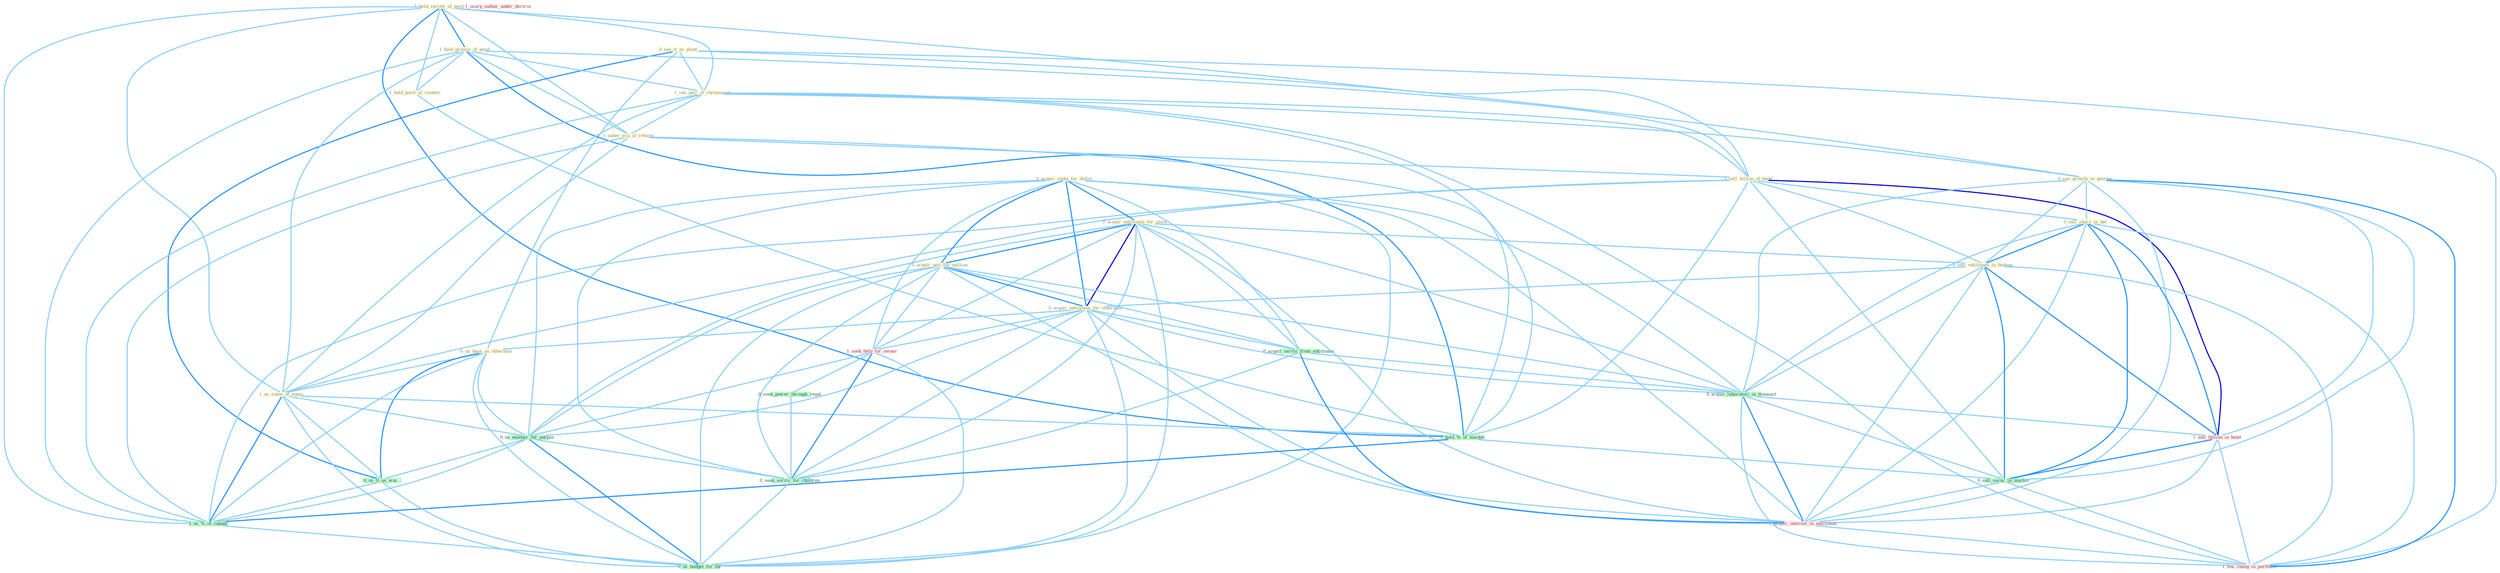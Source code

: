 Graph G{ 
    node
    [shape=polygon,style=filled,width=.5,height=.06,color="#BDFCC9",fixedsize=true,fontsize=4,
    fontcolor="#2f4f4f"];
    {node
    [color="#ffffe0", fontcolor="#8b7d6b"] "1_hold_varieti_of_posit " "0_see_it_as_plant " "1_hold_promis_of_good " "1_see_pair_of_chromosom " "1_usher_era_of_reform " "1_sell_billion_of_bond " "1_hold_posit_at_counter " "0_acquir_stake_for_dollar " "0_see_growth_in_quarter " "0_sell_share_in_bet " "0_acquir_entitynam_for_stock " "0_acquir_unit_for_million " "0_sell_entitynam_in_bodega " "0_acquir_entitynam_for_othernum " "0_us_base_as_othernum " "1_us_some_of_equip "}
{node [color="#fff0f5", fontcolor="#b22222"] "1_seek_help_for_owner " "1_sell_billion_in_bond " "1_usurp_author_under_doctrin " "1_acquir_interest_in_entitynam " "1_see_chang_in_portfolio "}
edge [color="#B0E2FF"];

	"1_hold_varieti_of_posit " -- "1_hold_promis_of_good " [w="2", color="#1e90ff" , len=0.8];
	"1_hold_varieti_of_posit " -- "1_see_pair_of_chromosom " [w="1", color="#87cefa" ];
	"1_hold_varieti_of_posit " -- "1_usher_era_of_reform " [w="1", color="#87cefa" ];
	"1_hold_varieti_of_posit " -- "1_sell_billion_of_bond " [w="1", color="#87cefa" ];
	"1_hold_varieti_of_posit " -- "1_hold_posit_at_counter " [w="1", color="#87cefa" ];
	"1_hold_varieti_of_posit " -- "1_us_some_of_equip " [w="1", color="#87cefa" ];
	"1_hold_varieti_of_posit " -- "1_hold_%_of_market " [w="2", color="#1e90ff" , len=0.8];
	"1_hold_varieti_of_posit " -- "1_us_%_of_capabl " [w="1", color="#87cefa" ];
	"0_see_it_as_plant " -- "1_see_pair_of_chromosom " [w="1", color="#87cefa" ];
	"0_see_it_as_plant " -- "0_see_growth_in_quarter " [w="1", color="#87cefa" ];
	"0_see_it_as_plant " -- "0_us_base_as_othernum " [w="1", color="#87cefa" ];
	"0_see_it_as_plant " -- "0_us_it_as_wai " [w="2", color="#1e90ff" , len=0.8];
	"0_see_it_as_plant " -- "1_see_chang_in_portfolio " [w="1", color="#87cefa" ];
	"1_hold_promis_of_good " -- "1_see_pair_of_chromosom " [w="1", color="#87cefa" ];
	"1_hold_promis_of_good " -- "1_usher_era_of_reform " [w="1", color="#87cefa" ];
	"1_hold_promis_of_good " -- "1_sell_billion_of_bond " [w="1", color="#87cefa" ];
	"1_hold_promis_of_good " -- "1_hold_posit_at_counter " [w="1", color="#87cefa" ];
	"1_hold_promis_of_good " -- "1_us_some_of_equip " [w="1", color="#87cefa" ];
	"1_hold_promis_of_good " -- "1_hold_%_of_market " [w="2", color="#1e90ff" , len=0.8];
	"1_hold_promis_of_good " -- "1_us_%_of_capabl " [w="1", color="#87cefa" ];
	"1_see_pair_of_chromosom " -- "1_usher_era_of_reform " [w="1", color="#87cefa" ];
	"1_see_pair_of_chromosom " -- "1_sell_billion_of_bond " [w="1", color="#87cefa" ];
	"1_see_pair_of_chromosom " -- "0_see_growth_in_quarter " [w="1", color="#87cefa" ];
	"1_see_pair_of_chromosom " -- "1_us_some_of_equip " [w="1", color="#87cefa" ];
	"1_see_pair_of_chromosom " -- "1_hold_%_of_market " [w="1", color="#87cefa" ];
	"1_see_pair_of_chromosom " -- "1_us_%_of_capabl " [w="1", color="#87cefa" ];
	"1_see_pair_of_chromosom " -- "1_see_chang_in_portfolio " [w="1", color="#87cefa" ];
	"1_usher_era_of_reform " -- "1_sell_billion_of_bond " [w="1", color="#87cefa" ];
	"1_usher_era_of_reform " -- "1_us_some_of_equip " [w="1", color="#87cefa" ];
	"1_usher_era_of_reform " -- "1_hold_%_of_market " [w="1", color="#87cefa" ];
	"1_usher_era_of_reform " -- "1_us_%_of_capabl " [w="1", color="#87cefa" ];
	"1_sell_billion_of_bond " -- "0_sell_share_in_bet " [w="1", color="#87cefa" ];
	"1_sell_billion_of_bond " -- "0_sell_entitynam_in_bodega " [w="1", color="#87cefa" ];
	"1_sell_billion_of_bond " -- "1_us_some_of_equip " [w="1", color="#87cefa" ];
	"1_sell_billion_of_bond " -- "1_hold_%_of_market " [w="1", color="#87cefa" ];
	"1_sell_billion_of_bond " -- "1_sell_billion_in_bond " [w="3", color="#0000cd" , len=0.6];
	"1_sell_billion_of_bond " -- "1_us_%_of_capabl " [w="1", color="#87cefa" ];
	"1_sell_billion_of_bond " -- "0_sell_secur_in_market " [w="1", color="#87cefa" ];
	"1_hold_posit_at_counter " -- "1_hold_%_of_market " [w="1", color="#87cefa" ];
	"0_acquir_stake_for_dollar " -- "0_acquir_entitynam_for_stock " [w="2", color="#1e90ff" , len=0.8];
	"0_acquir_stake_for_dollar " -- "0_acquir_unit_for_million " [w="2", color="#1e90ff" , len=0.8];
	"0_acquir_stake_for_dollar " -- "0_acquir_entitynam_for_othernum " [w="2", color="#1e90ff" , len=0.8];
	"0_acquir_stake_for_dollar " -- "1_seek_help_for_owner " [w="1", color="#87cefa" ];
	"0_acquir_stake_for_dollar " -- "0_acquir_servic_from_entitynam " [w="1", color="#87cefa" ];
	"0_acquir_stake_for_dollar " -- "0_us_number_for_purpos " [w="1", color="#87cefa" ];
	"0_acquir_stake_for_dollar " -- "0_acquir_laboratori_in_transact " [w="1", color="#87cefa" ];
	"0_acquir_stake_for_dollar " -- "1_acquir_interest_in_entitynam " [w="1", color="#87cefa" ];
	"0_acquir_stake_for_dollar " -- "0_seek_servic_for_children " [w="1", color="#87cefa" ];
	"0_acquir_stake_for_dollar " -- "0_us_budget_for_thi " [w="1", color="#87cefa" ];
	"0_see_growth_in_quarter " -- "0_sell_share_in_bet " [w="1", color="#87cefa" ];
	"0_see_growth_in_quarter " -- "0_sell_entitynam_in_bodega " [w="1", color="#87cefa" ];
	"0_see_growth_in_quarter " -- "0_acquir_laboratori_in_transact " [w="1", color="#87cefa" ];
	"0_see_growth_in_quarter " -- "1_sell_billion_in_bond " [w="1", color="#87cefa" ];
	"0_see_growth_in_quarter " -- "0_sell_secur_in_market " [w="1", color="#87cefa" ];
	"0_see_growth_in_quarter " -- "1_acquir_interest_in_entitynam " [w="1", color="#87cefa" ];
	"0_see_growth_in_quarter " -- "1_see_chang_in_portfolio " [w="2", color="#1e90ff" , len=0.8];
	"0_sell_share_in_bet " -- "0_sell_entitynam_in_bodega " [w="2", color="#1e90ff" , len=0.8];
	"0_sell_share_in_bet " -- "0_acquir_laboratori_in_transact " [w="1", color="#87cefa" ];
	"0_sell_share_in_bet " -- "1_sell_billion_in_bond " [w="2", color="#1e90ff" , len=0.8];
	"0_sell_share_in_bet " -- "0_sell_secur_in_market " [w="2", color="#1e90ff" , len=0.8];
	"0_sell_share_in_bet " -- "1_acquir_interest_in_entitynam " [w="1", color="#87cefa" ];
	"0_sell_share_in_bet " -- "1_see_chang_in_portfolio " [w="1", color="#87cefa" ];
	"0_acquir_entitynam_for_stock " -- "0_acquir_unit_for_million " [w="2", color="#1e90ff" , len=0.8];
	"0_acquir_entitynam_for_stock " -- "0_sell_entitynam_in_bodega " [w="1", color="#87cefa" ];
	"0_acquir_entitynam_for_stock " -- "0_acquir_entitynam_for_othernum " [w="3", color="#0000cd" , len=0.6];
	"0_acquir_entitynam_for_stock " -- "1_seek_help_for_owner " [w="1", color="#87cefa" ];
	"0_acquir_entitynam_for_stock " -- "0_acquir_servic_from_entitynam " [w="1", color="#87cefa" ];
	"0_acquir_entitynam_for_stock " -- "0_us_number_for_purpos " [w="1", color="#87cefa" ];
	"0_acquir_entitynam_for_stock " -- "0_acquir_laboratori_in_transact " [w="1", color="#87cefa" ];
	"0_acquir_entitynam_for_stock " -- "1_acquir_interest_in_entitynam " [w="1", color="#87cefa" ];
	"0_acquir_entitynam_for_stock " -- "0_seek_servic_for_children " [w="1", color="#87cefa" ];
	"0_acquir_entitynam_for_stock " -- "0_us_budget_for_thi " [w="1", color="#87cefa" ];
	"0_acquir_unit_for_million " -- "0_acquir_entitynam_for_othernum " [w="2", color="#1e90ff" , len=0.8];
	"0_acquir_unit_for_million " -- "1_seek_help_for_owner " [w="1", color="#87cefa" ];
	"0_acquir_unit_for_million " -- "0_acquir_servic_from_entitynam " [w="1", color="#87cefa" ];
	"0_acquir_unit_for_million " -- "0_us_number_for_purpos " [w="1", color="#87cefa" ];
	"0_acquir_unit_for_million " -- "0_acquir_laboratori_in_transact " [w="1", color="#87cefa" ];
	"0_acquir_unit_for_million " -- "1_acquir_interest_in_entitynam " [w="1", color="#87cefa" ];
	"0_acquir_unit_for_million " -- "0_seek_servic_for_children " [w="1", color="#87cefa" ];
	"0_acquir_unit_for_million " -- "0_us_budget_for_thi " [w="1", color="#87cefa" ];
	"0_sell_entitynam_in_bodega " -- "0_acquir_entitynam_for_othernum " [w="1", color="#87cefa" ];
	"0_sell_entitynam_in_bodega " -- "0_acquir_laboratori_in_transact " [w="1", color="#87cefa" ];
	"0_sell_entitynam_in_bodega " -- "1_sell_billion_in_bond " [w="2", color="#1e90ff" , len=0.8];
	"0_sell_entitynam_in_bodega " -- "0_sell_secur_in_market " [w="2", color="#1e90ff" , len=0.8];
	"0_sell_entitynam_in_bodega " -- "1_acquir_interest_in_entitynam " [w="1", color="#87cefa" ];
	"0_sell_entitynam_in_bodega " -- "1_see_chang_in_portfolio " [w="1", color="#87cefa" ];
	"0_acquir_entitynam_for_othernum " -- "0_us_base_as_othernum " [w="1", color="#87cefa" ];
	"0_acquir_entitynam_for_othernum " -- "1_seek_help_for_owner " [w="1", color="#87cefa" ];
	"0_acquir_entitynam_for_othernum " -- "0_acquir_servic_from_entitynam " [w="1", color="#87cefa" ];
	"0_acquir_entitynam_for_othernum " -- "0_us_number_for_purpos " [w="1", color="#87cefa" ];
	"0_acquir_entitynam_for_othernum " -- "0_acquir_laboratori_in_transact " [w="1", color="#87cefa" ];
	"0_acquir_entitynam_for_othernum " -- "1_acquir_interest_in_entitynam " [w="1", color="#87cefa" ];
	"0_acquir_entitynam_for_othernum " -- "0_seek_servic_for_children " [w="1", color="#87cefa" ];
	"0_acquir_entitynam_for_othernum " -- "0_us_budget_for_thi " [w="1", color="#87cefa" ];
	"0_us_base_as_othernum " -- "1_us_some_of_equip " [w="1", color="#87cefa" ];
	"0_us_base_as_othernum " -- "0_us_number_for_purpos " [w="1", color="#87cefa" ];
	"0_us_base_as_othernum " -- "0_us_it_as_wai " [w="2", color="#1e90ff" , len=0.8];
	"0_us_base_as_othernum " -- "1_us_%_of_capabl " [w="1", color="#87cefa" ];
	"0_us_base_as_othernum " -- "0_us_budget_for_thi " [w="1", color="#87cefa" ];
	"1_us_some_of_equip " -- "1_hold_%_of_market " [w="1", color="#87cefa" ];
	"1_us_some_of_equip " -- "0_us_number_for_purpos " [w="1", color="#87cefa" ];
	"1_us_some_of_equip " -- "0_us_it_as_wai " [w="1", color="#87cefa" ];
	"1_us_some_of_equip " -- "1_us_%_of_capabl " [w="2", color="#1e90ff" , len=0.8];
	"1_us_some_of_equip " -- "0_us_budget_for_thi " [w="1", color="#87cefa" ];
	"1_seek_help_for_owner " -- "0_seek_power_through_regul " [w="1", color="#87cefa" ];
	"1_seek_help_for_owner " -- "0_us_number_for_purpos " [w="1", color="#87cefa" ];
	"1_seek_help_for_owner " -- "0_seek_servic_for_children " [w="2", color="#1e90ff" , len=0.8];
	"1_seek_help_for_owner " -- "0_us_budget_for_thi " [w="1", color="#87cefa" ];
	"0_acquir_servic_from_entitynam " -- "0_acquir_laboratori_in_transact " [w="1", color="#87cefa" ];
	"0_acquir_servic_from_entitynam " -- "1_acquir_interest_in_entitynam " [w="2", color="#1e90ff" , len=0.8];
	"0_acquir_servic_from_entitynam " -- "0_seek_servic_for_children " [w="1", color="#87cefa" ];
	"1_hold_%_of_market " -- "1_us_%_of_capabl " [w="2", color="#1e90ff" , len=0.8];
	"1_hold_%_of_market " -- "0_sell_secur_in_market " [w="1", color="#87cefa" ];
	"0_seek_power_through_regul " -- "0_seek_servic_for_children " [w="1", color="#87cefa" ];
	"0_us_number_for_purpos " -- "0_us_it_as_wai " [w="1", color="#87cefa" ];
	"0_us_number_for_purpos " -- "1_us_%_of_capabl " [w="1", color="#87cefa" ];
	"0_us_number_for_purpos " -- "0_seek_servic_for_children " [w="1", color="#87cefa" ];
	"0_us_number_for_purpos " -- "0_us_budget_for_thi " [w="2", color="#1e90ff" , len=0.8];
	"0_acquir_laboratori_in_transact " -- "1_sell_billion_in_bond " [w="1", color="#87cefa" ];
	"0_acquir_laboratori_in_transact " -- "0_sell_secur_in_market " [w="1", color="#87cefa" ];
	"0_acquir_laboratori_in_transact " -- "1_acquir_interest_in_entitynam " [w="2", color="#1e90ff" , len=0.8];
	"0_acquir_laboratori_in_transact " -- "1_see_chang_in_portfolio " [w="1", color="#87cefa" ];
	"1_sell_billion_in_bond " -- "0_sell_secur_in_market " [w="2", color="#1e90ff" , len=0.8];
	"1_sell_billion_in_bond " -- "1_acquir_interest_in_entitynam " [w="1", color="#87cefa" ];
	"1_sell_billion_in_bond " -- "1_see_chang_in_portfolio " [w="1", color="#87cefa" ];
	"0_us_it_as_wai " -- "1_us_%_of_capabl " [w="1", color="#87cefa" ];
	"0_us_it_as_wai " -- "0_us_budget_for_thi " [w="1", color="#87cefa" ];
	"1_us_%_of_capabl " -- "0_us_budget_for_thi " [w="1", color="#87cefa" ];
	"0_sell_secur_in_market " -- "1_acquir_interest_in_entitynam " [w="1", color="#87cefa" ];
	"0_sell_secur_in_market " -- "1_see_chang_in_portfolio " [w="1", color="#87cefa" ];
	"1_acquir_interest_in_entitynam " -- "1_see_chang_in_portfolio " [w="1", color="#87cefa" ];
	"0_seek_servic_for_children " -- "0_us_budget_for_thi " [w="1", color="#87cefa" ];
}